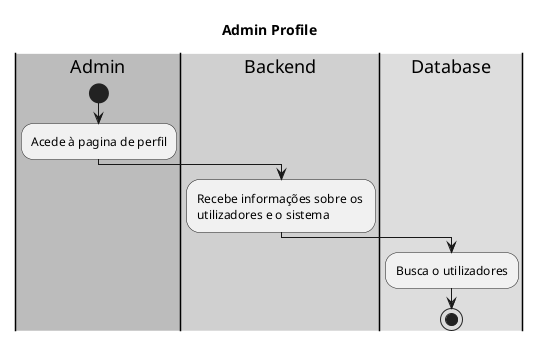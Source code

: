 @startuml

skinparam Monochrome true

title Admin Profile 

|#bcbcbc|Admin|
|#d0d0d0|Backend|
|#dddddd|Database|

|Admin|
start
    :Acede à pagina de perfil;
    |Backend|
    :Recebe informações sobre os \nutilizadores e o sistema;
    |Database|
    :Busca o utilizadores;
stop